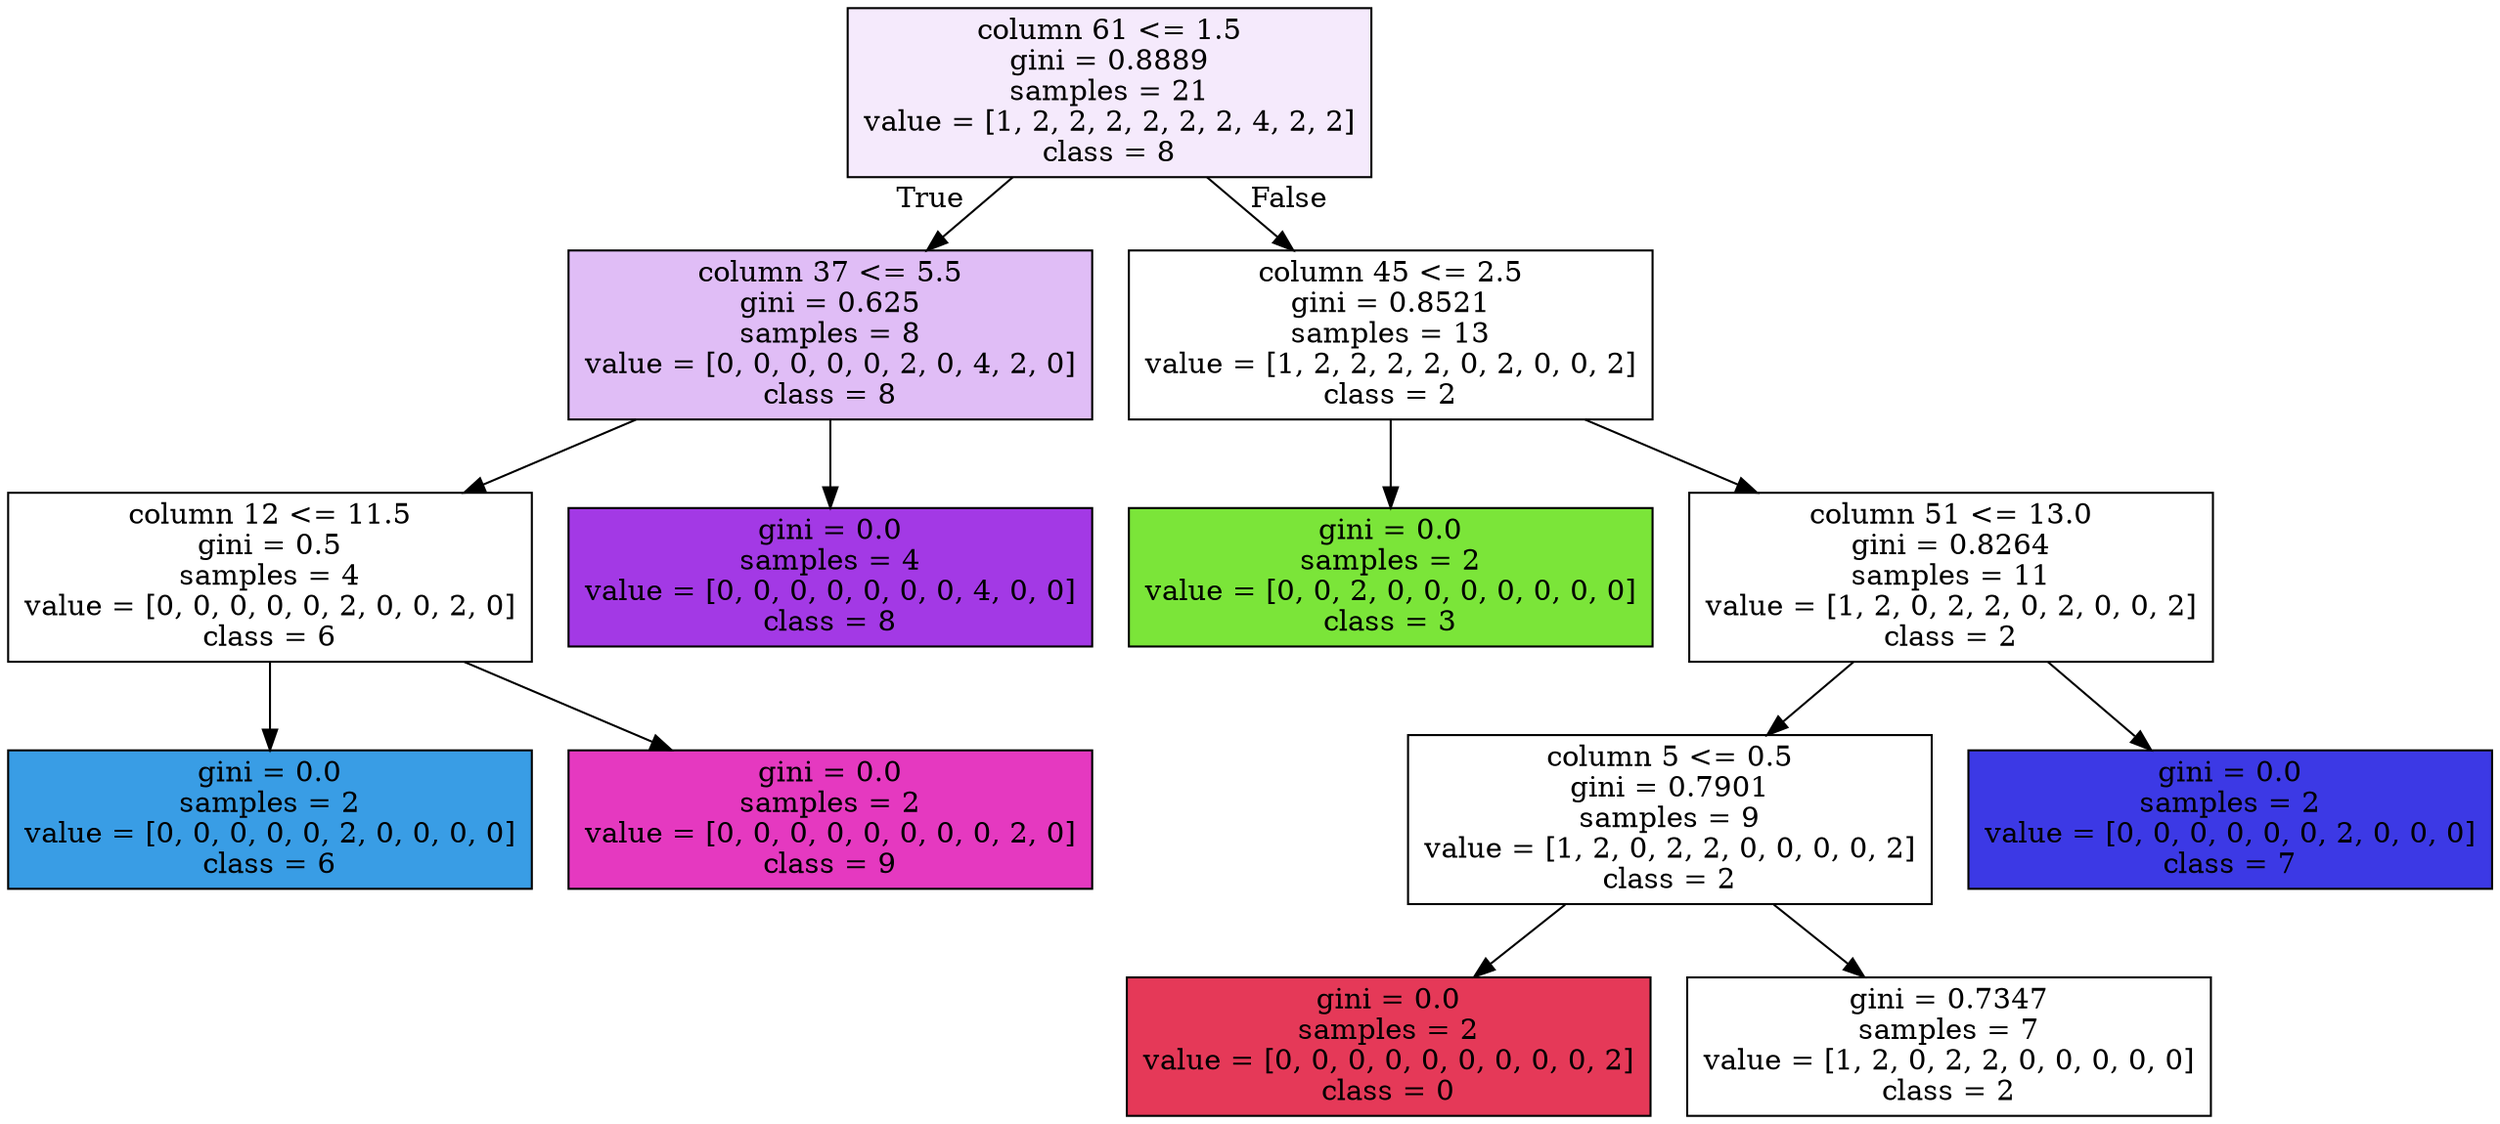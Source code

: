 digraph Tree {
node [shape=box, style="filled", color="black"] ;
0 [label="column 61 <= 1.5\ngini = 0.8889\nsamples = 21\nvalue = [1, 2, 2, 2, 2, 2, 2, 4, 2, 2]\nclass = 8", fillcolor="#a339e51b"] ;
1 [label="column 37 <= 5.5\ngini = 0.625\nsamples = 8\nvalue = [0, 0, 0, 0, 0, 2, 0, 4, 2, 0]\nclass = 8", fillcolor="#a339e555"] ;
0 -> 1 [labeldistance=2.5, labelangle=45, headlabel="True"] ;
2 [label="column 12 <= 11.5\ngini = 0.5\nsamples = 4\nvalue = [0, 0, 0, 0, 0, 2, 0, 0, 2, 0]\nclass = 6", fillcolor="#399de500"] ;
1 -> 2 ;
3 [label="gini = 0.0\nsamples = 2\nvalue = [0, 0, 0, 0, 0, 2, 0, 0, 0, 0]\nclass = 6", fillcolor="#399de5ff"] ;
2 -> 3 ;
4 [label="gini = 0.0\nsamples = 2\nvalue = [0, 0, 0, 0, 0, 0, 0, 0, 2, 0]\nclass = 9", fillcolor="#e539c0ff"] ;
2 -> 4 ;
5 [label="gini = 0.0\nsamples = 4\nvalue = [0, 0, 0, 0, 0, 0, 0, 4, 0, 0]\nclass = 8", fillcolor="#a339e5ff"] ;
1 -> 5 ;
6 [label="column 45 <= 2.5\ngini = 0.8521\nsamples = 13\nvalue = [1, 2, 2, 2, 2, 0, 2, 0, 0, 2]\nclass = 2", fillcolor="#e2e53900"] ;
0 -> 6 [labeldistance=2.5, labelangle=-45, headlabel="False"] ;
7 [label="gini = 0.0\nsamples = 2\nvalue = [0, 0, 2, 0, 0, 0, 0, 0, 0, 0]\nclass = 3", fillcolor="#7be539ff"] ;
6 -> 7 ;
8 [label="column 51 <= 13.0\ngini = 0.8264\nsamples = 11\nvalue = [1, 2, 0, 2, 2, 0, 2, 0, 0, 2]\nclass = 2", fillcolor="#e2e53900"] ;
6 -> 8 ;
9 [label="column 5 <= 0.5\ngini = 0.7901\nsamples = 9\nvalue = [1, 2, 0, 2, 2, 0, 0, 0, 0, 2]\nclass = 2", fillcolor="#e2e53900"] ;
8 -> 9 ;
10 [label="gini = 0.0\nsamples = 2\nvalue = [0, 0, 0, 0, 0, 0, 0, 0, 0, 2]\nclass = 0", fillcolor="#e53958ff"] ;
9 -> 10 ;
11 [label="gini = 0.7347\nsamples = 7\nvalue = [1, 2, 0, 2, 2, 0, 0, 0, 0, 0]\nclass = 2", fillcolor="#e2e53900"] ;
9 -> 11 ;
12 [label="gini = 0.0\nsamples = 2\nvalue = [0, 0, 0, 0, 0, 0, 2, 0, 0, 0]\nclass = 7", fillcolor="#3c39e5ff"] ;
8 -> 12 ;
}